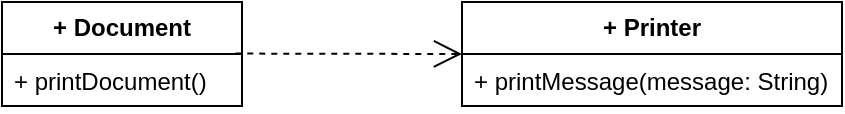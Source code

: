 <mxfile version="25.0.2">
  <diagram name="Page-1" id="OLJL_VWFQdGCOTkniEFQ">
    <mxGraphModel dx="678" dy="438" grid="0" gridSize="10" guides="1" tooltips="1" connect="1" arrows="1" fold="1" page="1" pageScale="1" pageWidth="850" pageHeight="1100" math="0" shadow="0">
      <root>
        <mxCell id="0" />
        <mxCell id="1" parent="0" />
        <mxCell id="UTrBt49pVJYPL3DYJlBx-9" value="" style="endArrow=open;endSize=12;dashed=1;html=1;rounded=0;entryX=0;entryY=0.5;entryDx=0;entryDy=0;exitX=0.972;exitY=-0.008;exitDx=0;exitDy=0;exitPerimeter=0;" edge="1" parent="1" source="UTrBt49pVJYPL3DYJlBx-15" target="UTrBt49pVJYPL3DYJlBx-10">
          <mxGeometry width="160" relative="1" as="geometry">
            <mxPoint x="280" y="246" as="sourcePoint" />
            <mxPoint x="470" y="240" as="targetPoint" />
          </mxGeometry>
        </mxCell>
        <mxCell id="UTrBt49pVJYPL3DYJlBx-10" value="&lt;b&gt;+ Printer&lt;/b&gt;" style="swimlane;fontStyle=0;childLayout=stackLayout;horizontal=1;startSize=26;fillColor=none;horizontalStack=0;resizeParent=1;resizeParentMax=0;resizeLast=0;collapsible=1;marginBottom=0;whiteSpace=wrap;html=1;" vertex="1" parent="1">
          <mxGeometry x="380" y="220" width="190" height="52" as="geometry" />
        </mxCell>
        <mxCell id="UTrBt49pVJYPL3DYJlBx-11" value="+ printMessage(message: String)" style="text;strokeColor=none;fillColor=none;align=left;verticalAlign=top;spacingLeft=4;spacingRight=4;overflow=hidden;rotatable=0;points=[[0,0.5],[1,0.5]];portConstraint=eastwest;whiteSpace=wrap;html=1;" vertex="1" parent="UTrBt49pVJYPL3DYJlBx-10">
          <mxGeometry y="26" width="190" height="26" as="geometry" />
        </mxCell>
        <mxCell id="UTrBt49pVJYPL3DYJlBx-14" value="&lt;b&gt;+ Document&lt;/b&gt;" style="swimlane;fontStyle=0;childLayout=stackLayout;horizontal=1;startSize=26;fillColor=none;horizontalStack=0;resizeParent=1;resizeParentMax=0;resizeLast=0;collapsible=1;marginBottom=0;whiteSpace=wrap;html=1;" vertex="1" parent="1">
          <mxGeometry x="150" y="220" width="120" height="52" as="geometry" />
        </mxCell>
        <mxCell id="UTrBt49pVJYPL3DYJlBx-15" value="+ printDocument()" style="text;strokeColor=none;fillColor=none;align=left;verticalAlign=top;spacingLeft=4;spacingRight=4;overflow=hidden;rotatable=0;points=[[0,0.5],[1,0.5]];portConstraint=eastwest;whiteSpace=wrap;html=1;" vertex="1" parent="UTrBt49pVJYPL3DYJlBx-14">
          <mxGeometry y="26" width="120" height="26" as="geometry" />
        </mxCell>
      </root>
    </mxGraphModel>
  </diagram>
</mxfile>
